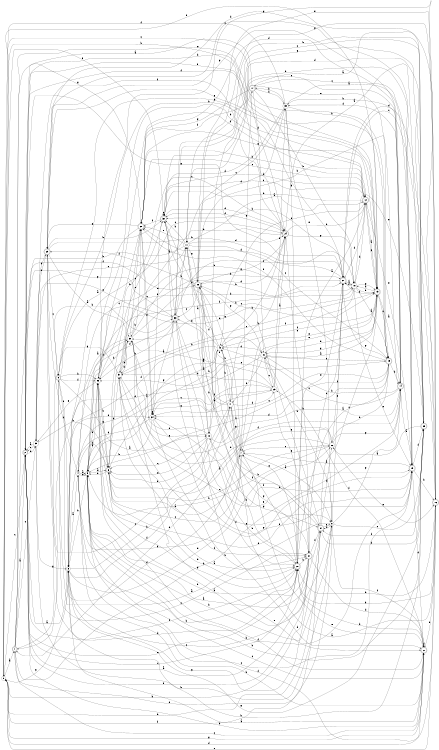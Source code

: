 digraph n35_7 {
__start0 [label="" shape="none"];

rankdir=LR;
size="8,5";

s0 [style="filled", color="black", fillcolor="white" shape="circle", label="0"];
s1 [style="rounded,filled", color="black", fillcolor="white" shape="doublecircle", label="1"];
s2 [style="rounded,filled", color="black", fillcolor="white" shape="doublecircle", label="2"];
s3 [style="filled", color="black", fillcolor="white" shape="circle", label="3"];
s4 [style="filled", color="black", fillcolor="white" shape="circle", label="4"];
s5 [style="filled", color="black", fillcolor="white" shape="circle", label="5"];
s6 [style="rounded,filled", color="black", fillcolor="white" shape="doublecircle", label="6"];
s7 [style="rounded,filled", color="black", fillcolor="white" shape="doublecircle", label="7"];
s8 [style="filled", color="black", fillcolor="white" shape="circle", label="8"];
s9 [style="rounded,filled", color="black", fillcolor="white" shape="doublecircle", label="9"];
s10 [style="filled", color="black", fillcolor="white" shape="circle", label="10"];
s11 [style="filled", color="black", fillcolor="white" shape="circle", label="11"];
s12 [style="rounded,filled", color="black", fillcolor="white" shape="doublecircle", label="12"];
s13 [style="rounded,filled", color="black", fillcolor="white" shape="doublecircle", label="13"];
s14 [style="rounded,filled", color="black", fillcolor="white" shape="doublecircle", label="14"];
s15 [style="rounded,filled", color="black", fillcolor="white" shape="doublecircle", label="15"];
s16 [style="rounded,filled", color="black", fillcolor="white" shape="doublecircle", label="16"];
s17 [style="rounded,filled", color="black", fillcolor="white" shape="doublecircle", label="17"];
s18 [style="filled", color="black", fillcolor="white" shape="circle", label="18"];
s19 [style="rounded,filled", color="black", fillcolor="white" shape="doublecircle", label="19"];
s20 [style="rounded,filled", color="black", fillcolor="white" shape="doublecircle", label="20"];
s21 [style="rounded,filled", color="black", fillcolor="white" shape="doublecircle", label="21"];
s22 [style="rounded,filled", color="black", fillcolor="white" shape="doublecircle", label="22"];
s23 [style="filled", color="black", fillcolor="white" shape="circle", label="23"];
s24 [style="rounded,filled", color="black", fillcolor="white" shape="doublecircle", label="24"];
s25 [style="rounded,filled", color="black", fillcolor="white" shape="doublecircle", label="25"];
s26 [style="filled", color="black", fillcolor="white" shape="circle", label="26"];
s27 [style="rounded,filled", color="black", fillcolor="white" shape="doublecircle", label="27"];
s28 [style="rounded,filled", color="black", fillcolor="white" shape="doublecircle", label="28"];
s29 [style="rounded,filled", color="black", fillcolor="white" shape="doublecircle", label="29"];
s30 [style="filled", color="black", fillcolor="white" shape="circle", label="30"];
s31 [style="filled", color="black", fillcolor="white" shape="circle", label="31"];
s32 [style="rounded,filled", color="black", fillcolor="white" shape="doublecircle", label="32"];
s33 [style="rounded,filled", color="black", fillcolor="white" shape="doublecircle", label="33"];
s34 [style="filled", color="black", fillcolor="white" shape="circle", label="34"];
s35 [style="filled", color="black", fillcolor="white" shape="circle", label="35"];
s36 [style="filled", color="black", fillcolor="white" shape="circle", label="36"];
s37 [style="rounded,filled", color="black", fillcolor="white" shape="doublecircle", label="37"];
s38 [style="rounded,filled", color="black", fillcolor="white" shape="doublecircle", label="38"];
s39 [style="filled", color="black", fillcolor="white" shape="circle", label="39"];
s40 [style="filled", color="black", fillcolor="white" shape="circle", label="40"];
s41 [style="filled", color="black", fillcolor="white" shape="circle", label="41"];
s42 [style="filled", color="black", fillcolor="white" shape="circle", label="42"];
s0 -> s1 [label="a"];
s0 -> s24 [label="b"];
s0 -> s24 [label="c"];
s0 -> s22 [label="d"];
s0 -> s13 [label="e"];
s0 -> s32 [label="f"];
s0 -> s3 [label="g"];
s0 -> s37 [label="h"];
s1 -> s2 [label="a"];
s1 -> s33 [label="b"];
s1 -> s35 [label="c"];
s1 -> s8 [label="d"];
s1 -> s19 [label="e"];
s1 -> s38 [label="f"];
s1 -> s28 [label="g"];
s1 -> s14 [label="h"];
s2 -> s3 [label="a"];
s2 -> s22 [label="b"];
s2 -> s0 [label="c"];
s2 -> s35 [label="d"];
s2 -> s20 [label="e"];
s2 -> s13 [label="f"];
s2 -> s33 [label="g"];
s2 -> s13 [label="h"];
s3 -> s4 [label="a"];
s3 -> s41 [label="b"];
s3 -> s24 [label="c"];
s3 -> s26 [label="d"];
s3 -> s34 [label="e"];
s3 -> s41 [label="f"];
s3 -> s37 [label="g"];
s3 -> s25 [label="h"];
s4 -> s5 [label="a"];
s4 -> s22 [label="b"];
s4 -> s15 [label="c"];
s4 -> s30 [label="d"];
s4 -> s5 [label="e"];
s4 -> s29 [label="f"];
s4 -> s13 [label="g"];
s4 -> s20 [label="h"];
s5 -> s6 [label="a"];
s5 -> s3 [label="b"];
s5 -> s22 [label="c"];
s5 -> s33 [label="d"];
s5 -> s36 [label="e"];
s5 -> s18 [label="f"];
s5 -> s36 [label="g"];
s5 -> s15 [label="h"];
s6 -> s7 [label="a"];
s6 -> s31 [label="b"];
s6 -> s26 [label="c"];
s6 -> s5 [label="d"];
s6 -> s15 [label="e"];
s6 -> s4 [label="f"];
s6 -> s36 [label="g"];
s6 -> s18 [label="h"];
s7 -> s8 [label="a"];
s7 -> s4 [label="b"];
s7 -> s6 [label="c"];
s7 -> s38 [label="d"];
s7 -> s13 [label="e"];
s7 -> s38 [label="f"];
s7 -> s17 [label="g"];
s7 -> s33 [label="h"];
s8 -> s9 [label="a"];
s8 -> s5 [label="b"];
s8 -> s25 [label="c"];
s8 -> s37 [label="d"];
s8 -> s27 [label="e"];
s8 -> s22 [label="f"];
s8 -> s14 [label="g"];
s8 -> s40 [label="h"];
s9 -> s10 [label="a"];
s9 -> s12 [label="b"];
s9 -> s21 [label="c"];
s9 -> s7 [label="d"];
s9 -> s3 [label="e"];
s9 -> s36 [label="f"];
s9 -> s13 [label="g"];
s9 -> s36 [label="h"];
s10 -> s11 [label="a"];
s10 -> s6 [label="b"];
s10 -> s6 [label="c"];
s10 -> s30 [label="d"];
s10 -> s6 [label="e"];
s10 -> s42 [label="f"];
s10 -> s37 [label="g"];
s10 -> s14 [label="h"];
s11 -> s12 [label="a"];
s11 -> s2 [label="b"];
s11 -> s19 [label="c"];
s11 -> s24 [label="d"];
s11 -> s28 [label="e"];
s11 -> s37 [label="f"];
s11 -> s38 [label="g"];
s11 -> s32 [label="h"];
s12 -> s13 [label="a"];
s12 -> s36 [label="b"];
s12 -> s32 [label="c"];
s12 -> s27 [label="d"];
s12 -> s42 [label="e"];
s12 -> s36 [label="f"];
s12 -> s13 [label="g"];
s12 -> s32 [label="h"];
s13 -> s14 [label="a"];
s13 -> s27 [label="b"];
s13 -> s19 [label="c"];
s13 -> s40 [label="d"];
s13 -> s7 [label="e"];
s13 -> s42 [label="f"];
s13 -> s40 [label="g"];
s13 -> s18 [label="h"];
s14 -> s15 [label="a"];
s14 -> s40 [label="b"];
s14 -> s42 [label="c"];
s14 -> s39 [label="d"];
s14 -> s11 [label="e"];
s14 -> s31 [label="f"];
s14 -> s29 [label="g"];
s14 -> s39 [label="h"];
s15 -> s7 [label="a"];
s15 -> s16 [label="b"];
s15 -> s29 [label="c"];
s15 -> s22 [label="d"];
s15 -> s12 [label="e"];
s15 -> s25 [label="f"];
s15 -> s31 [label="g"];
s15 -> s34 [label="h"];
s16 -> s17 [label="a"];
s16 -> s20 [label="b"];
s16 -> s27 [label="c"];
s16 -> s27 [label="d"];
s16 -> s0 [label="e"];
s16 -> s5 [label="f"];
s16 -> s38 [label="g"];
s16 -> s20 [label="h"];
s17 -> s2 [label="a"];
s17 -> s18 [label="b"];
s17 -> s15 [label="c"];
s17 -> s40 [label="d"];
s17 -> s19 [label="e"];
s17 -> s28 [label="f"];
s17 -> s28 [label="g"];
s17 -> s39 [label="h"];
s18 -> s19 [label="a"];
s18 -> s13 [label="b"];
s18 -> s30 [label="c"];
s18 -> s27 [label="d"];
s18 -> s15 [label="e"];
s18 -> s42 [label="f"];
s18 -> s13 [label="g"];
s18 -> s12 [label="h"];
s19 -> s20 [label="a"];
s19 -> s14 [label="b"];
s19 -> s34 [label="c"];
s19 -> s34 [label="d"];
s19 -> s36 [label="e"];
s19 -> s28 [label="f"];
s19 -> s27 [label="g"];
s19 -> s5 [label="h"];
s20 -> s12 [label="a"];
s20 -> s21 [label="b"];
s20 -> s2 [label="c"];
s20 -> s2 [label="d"];
s20 -> s7 [label="e"];
s20 -> s41 [label="f"];
s20 -> s36 [label="g"];
s20 -> s10 [label="h"];
s21 -> s2 [label="a"];
s21 -> s5 [label="b"];
s21 -> s3 [label="c"];
s21 -> s22 [label="d"];
s21 -> s2 [label="e"];
s21 -> s37 [label="f"];
s21 -> s42 [label="g"];
s21 -> s0 [label="h"];
s22 -> s3 [label="a"];
s22 -> s16 [label="b"];
s22 -> s1 [label="c"];
s22 -> s22 [label="d"];
s22 -> s7 [label="e"];
s22 -> s23 [label="f"];
s22 -> s0 [label="g"];
s22 -> s20 [label="h"];
s23 -> s24 [label="a"];
s23 -> s38 [label="b"];
s23 -> s5 [label="c"];
s23 -> s31 [label="d"];
s23 -> s21 [label="e"];
s23 -> s39 [label="f"];
s23 -> s5 [label="g"];
s23 -> s30 [label="h"];
s24 -> s25 [label="a"];
s24 -> s12 [label="b"];
s24 -> s36 [label="c"];
s24 -> s38 [label="d"];
s24 -> s21 [label="e"];
s24 -> s32 [label="f"];
s24 -> s18 [label="g"];
s24 -> s31 [label="h"];
s25 -> s26 [label="a"];
s25 -> s5 [label="b"];
s25 -> s33 [label="c"];
s25 -> s10 [label="d"];
s25 -> s18 [label="e"];
s25 -> s37 [label="f"];
s25 -> s3 [label="g"];
s25 -> s11 [label="h"];
s26 -> s6 [label="a"];
s26 -> s5 [label="b"];
s26 -> s7 [label="c"];
s26 -> s1 [label="d"];
s26 -> s16 [label="e"];
s26 -> s27 [label="f"];
s26 -> s14 [label="g"];
s26 -> s19 [label="h"];
s27 -> s18 [label="a"];
s27 -> s5 [label="b"];
s27 -> s21 [label="c"];
s27 -> s28 [label="d"];
s27 -> s20 [label="e"];
s27 -> s2 [label="f"];
s27 -> s2 [label="g"];
s27 -> s32 [label="h"];
s28 -> s9 [label="a"];
s28 -> s12 [label="b"];
s28 -> s12 [label="c"];
s28 -> s14 [label="d"];
s28 -> s29 [label="e"];
s28 -> s34 [label="f"];
s28 -> s13 [label="g"];
s28 -> s30 [label="h"];
s29 -> s30 [label="a"];
s29 -> s32 [label="b"];
s29 -> s9 [label="c"];
s29 -> s25 [label="d"];
s29 -> s35 [label="e"];
s29 -> s20 [label="f"];
s29 -> s19 [label="g"];
s29 -> s27 [label="h"];
s30 -> s3 [label="a"];
s30 -> s31 [label="b"];
s30 -> s28 [label="c"];
s30 -> s26 [label="d"];
s30 -> s22 [label="e"];
s30 -> s11 [label="f"];
s30 -> s10 [label="g"];
s30 -> s27 [label="h"];
s31 -> s21 [label="a"];
s31 -> s27 [label="b"];
s31 -> s13 [label="c"];
s31 -> s30 [label="d"];
s31 -> s15 [label="e"];
s31 -> s21 [label="f"];
s31 -> s9 [label="g"];
s31 -> s28 [label="h"];
s32 -> s33 [label="a"];
s32 -> s15 [label="b"];
s32 -> s32 [label="c"];
s32 -> s24 [label="d"];
s32 -> s6 [label="e"];
s32 -> s28 [label="f"];
s32 -> s8 [label="g"];
s32 -> s12 [label="h"];
s33 -> s34 [label="a"];
s33 -> s11 [label="b"];
s33 -> s18 [label="c"];
s33 -> s22 [label="d"];
s33 -> s35 [label="e"];
s33 -> s20 [label="f"];
s33 -> s25 [label="g"];
s33 -> s36 [label="h"];
s34 -> s23 [label="a"];
s34 -> s20 [label="b"];
s34 -> s28 [label="c"];
s34 -> s3 [label="d"];
s34 -> s32 [label="e"];
s34 -> s15 [label="f"];
s34 -> s34 [label="g"];
s34 -> s5 [label="h"];
s35 -> s2 [label="a"];
s35 -> s6 [label="b"];
s35 -> s11 [label="c"];
s35 -> s29 [label="d"];
s35 -> s2 [label="e"];
s35 -> s24 [label="f"];
s35 -> s3 [label="g"];
s35 -> s8 [label="h"];
s36 -> s8 [label="a"];
s36 -> s6 [label="b"];
s36 -> s28 [label="c"];
s36 -> s20 [label="d"];
s36 -> s35 [label="e"];
s36 -> s22 [label="f"];
s36 -> s16 [label="g"];
s36 -> s30 [label="h"];
s37 -> s5 [label="a"];
s37 -> s38 [label="b"];
s37 -> s13 [label="c"];
s37 -> s25 [label="d"];
s37 -> s8 [label="e"];
s37 -> s0 [label="f"];
s37 -> s40 [label="g"];
s37 -> s26 [label="h"];
s38 -> s10 [label="a"];
s38 -> s14 [label="b"];
s38 -> s33 [label="c"];
s38 -> s39 [label="d"];
s38 -> s16 [label="e"];
s38 -> s29 [label="f"];
s38 -> s24 [label="g"];
s38 -> s20 [label="h"];
s39 -> s15 [label="a"];
s39 -> s17 [label="b"];
s39 -> s11 [label="c"];
s39 -> s32 [label="d"];
s39 -> s8 [label="e"];
s39 -> s0 [label="f"];
s39 -> s20 [label="g"];
s39 -> s13 [label="h"];
s40 -> s13 [label="a"];
s40 -> s31 [label="b"];
s40 -> s23 [label="c"];
s40 -> s1 [label="d"];
s40 -> s19 [label="e"];
s40 -> s41 [label="f"];
s40 -> s38 [label="g"];
s40 -> s34 [label="h"];
s41 -> s16 [label="a"];
s41 -> s24 [label="b"];
s41 -> s29 [label="c"];
s41 -> s23 [label="d"];
s41 -> s33 [label="e"];
s41 -> s11 [label="f"];
s41 -> s7 [label="g"];
s41 -> s42 [label="h"];
s42 -> s4 [label="a"];
s42 -> s24 [label="b"];
s42 -> s32 [label="c"];
s42 -> s40 [label="d"];
s42 -> s32 [label="e"];
s42 -> s3 [label="f"];
s42 -> s6 [label="g"];
s42 -> s41 [label="h"];

}